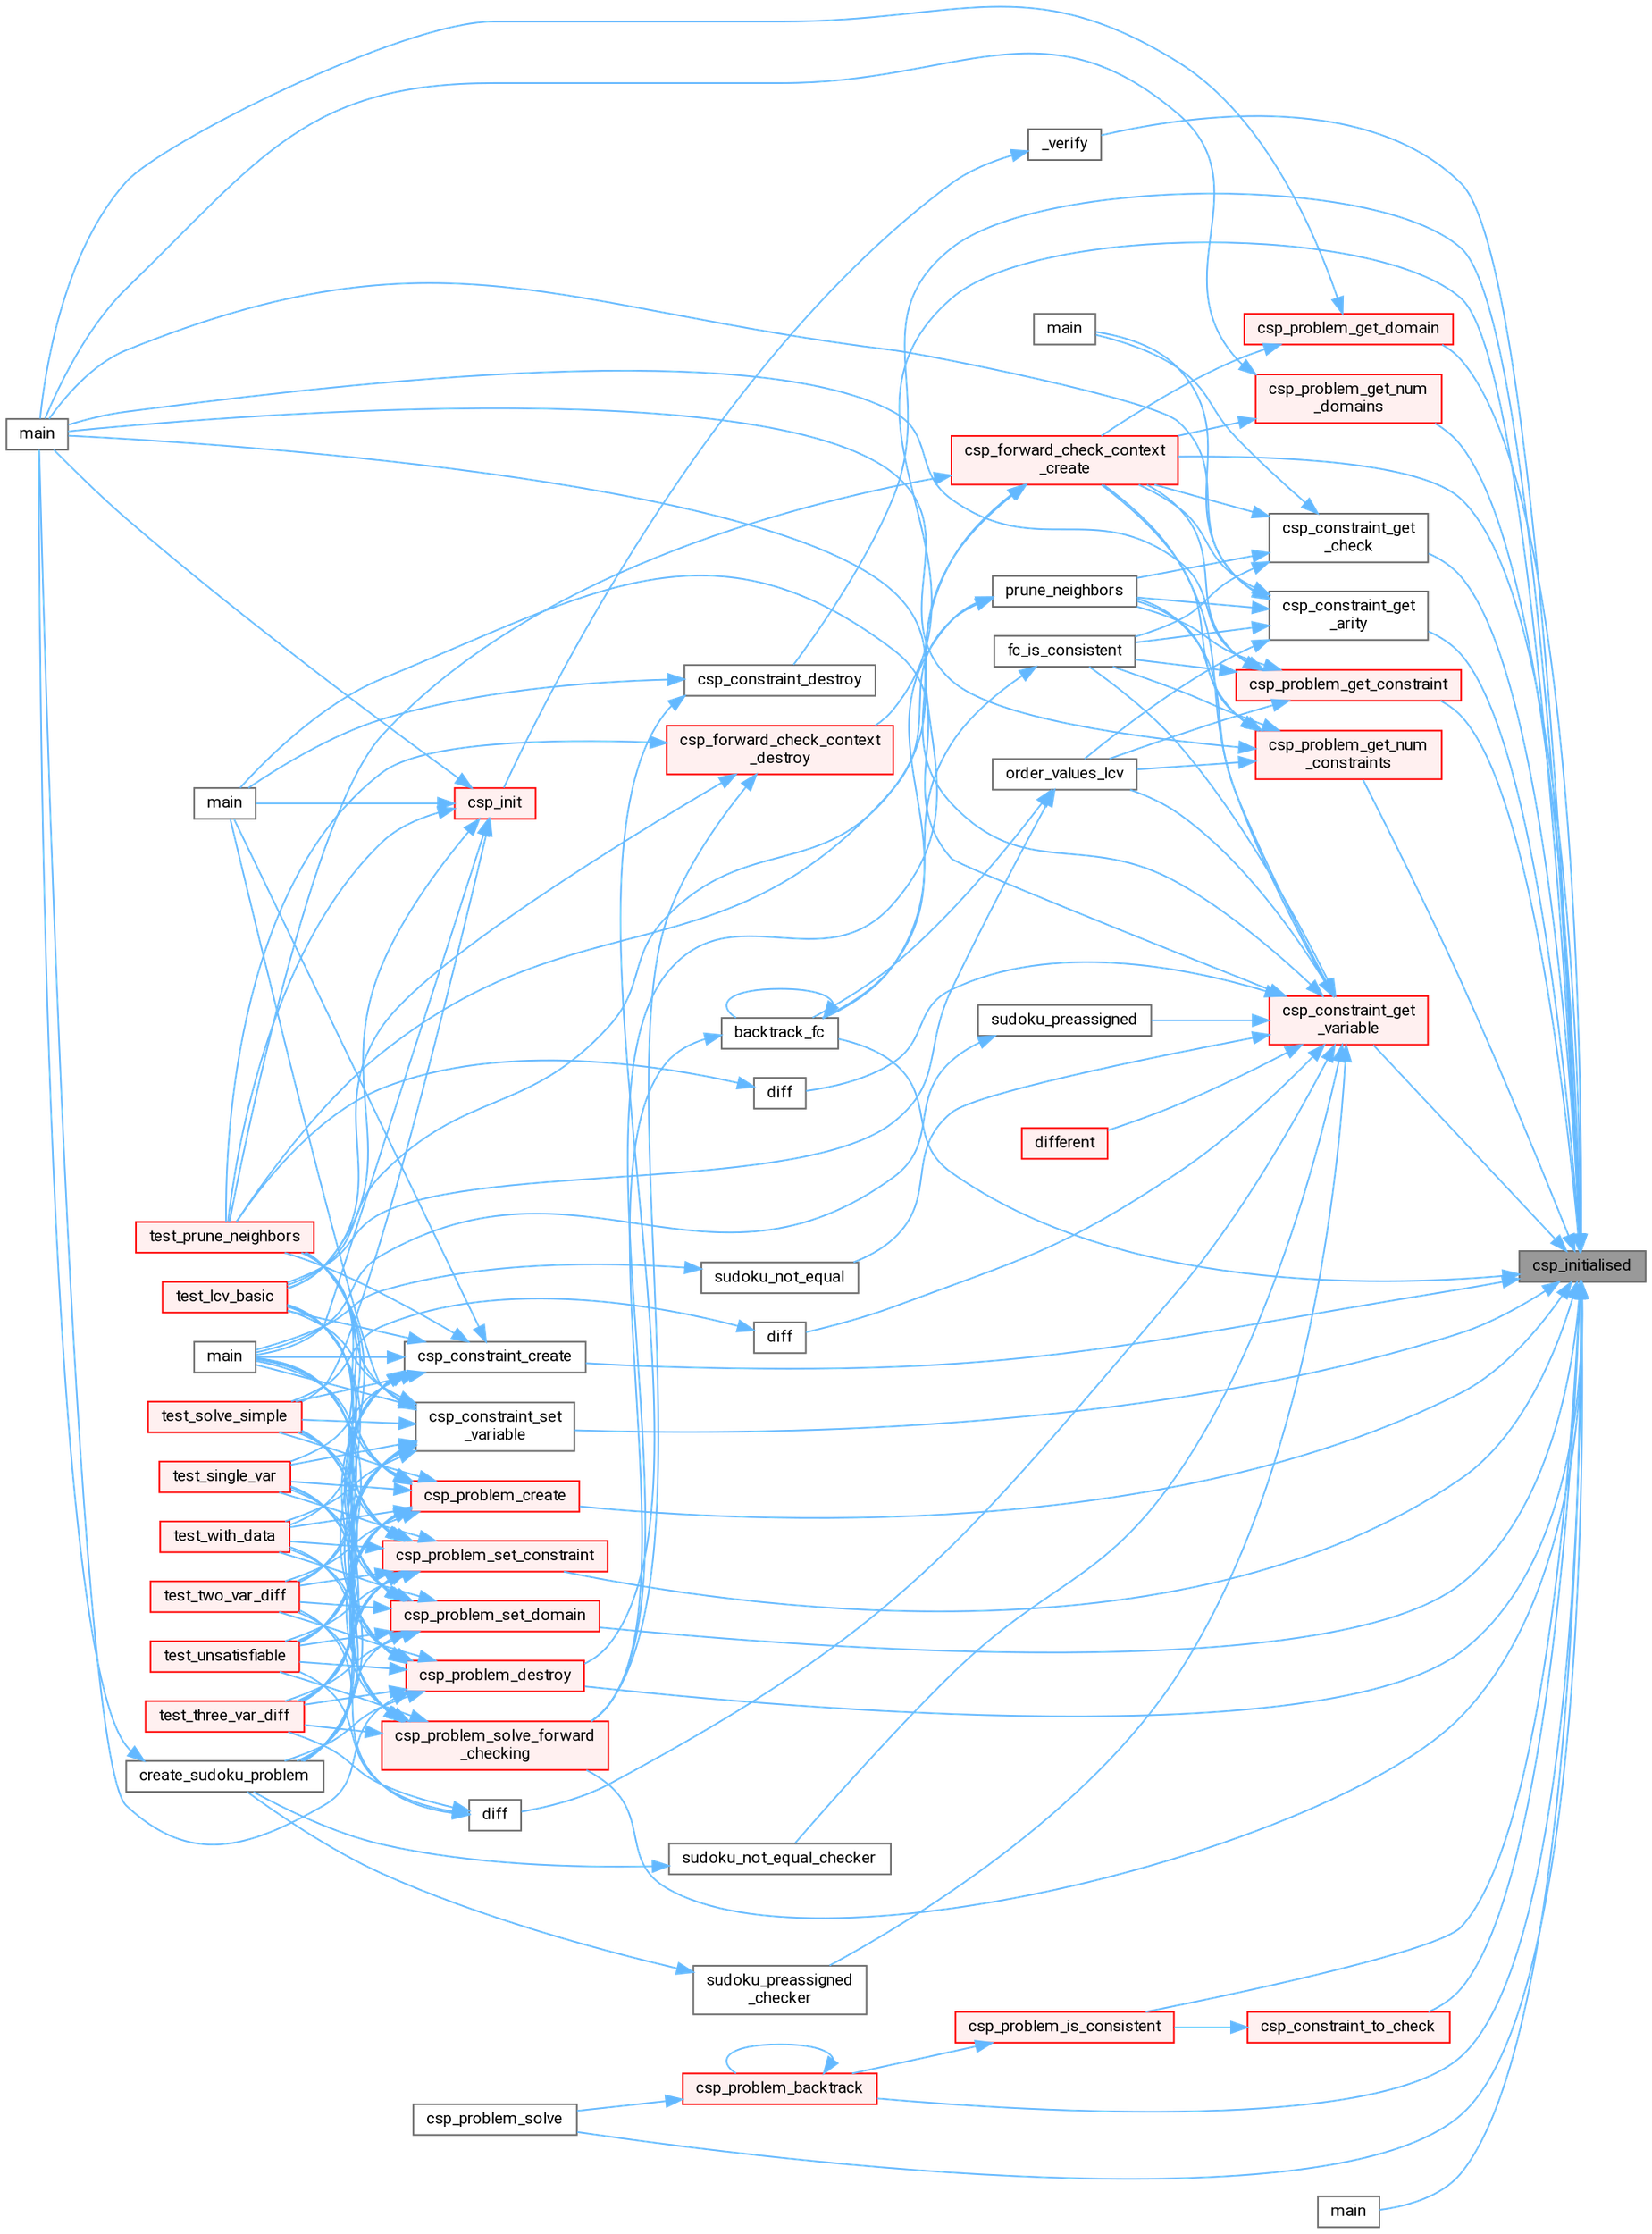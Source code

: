 digraph "csp_initialised"
{
 // LATEX_PDF_SIZE
  bgcolor="transparent";
  edge [fontname=Roboto,fontsize=10,labelfontname=Roboto,labelfontsize=10];
  node [fontname=Roboto,fontsize=10,shape=box,height=0.2,width=0.4];
  rankdir="RL";
  Node1 [id="Node000001",label="csp_initialised",height=0.2,width=0.4,color="gray40", fillcolor="grey60", style="filled", fontcolor="black",tooltip="Checks if the CSP library is initialized."];
  Node1 -> Node2 [id="edge1_Node000001_Node000002",dir="back",color="steelblue1",style="solid",tooltip=" "];
  Node2 [id="Node000002",label="_verify",height=0.2,width=0.4,color="grey40", fillcolor="white", style="filled",URL="$csp_8c.html#afdbe5d4548be89653cd14254ecfc3efc",tooltip=" "];
  Node2 -> Node3 [id="edge2_Node000002_Node000003",dir="back",color="steelblue1",style="solid",tooltip=" "];
  Node3 [id="Node000003",label="csp_init",height=0.2,width=0.4,color="red", fillcolor="#FFF0F0", style="filled",URL="$csp_8c.html#a9ae781811992703aec18cf10d7685c80",tooltip="Initializes the CSP library."];
  Node3 -> Node4 [id="edge3_Node000003_Node000004",dir="back",color="steelblue1",style="solid",tooltip=" "];
  Node4 [id="Node000004",label="main",height=0.2,width=0.4,color="grey40", fillcolor="white", style="filled",URL="$test-create-sudoku-problem_8c.html#ae66f6b31b5ad750f1fe042a706a4e3d4",tooltip=" "];
  Node3 -> Node5 [id="edge4_Node000003_Node000005",dir="back",color="steelblue1",style="solid",tooltip=" "];
  Node5 [id="Node000005",label="main",height=0.2,width=0.4,color="grey40", fillcolor="white", style="filled",URL="$solve-sudoku_8c.html#a0ddf1224851353fc92bfbff6f499fa97",tooltip=" "];
  Node3 -> Node6 [id="edge5_Node000003_Node000006",dir="back",color="steelblue1",style="solid",tooltip=" "];
  Node6 [id="Node000006",label="main",height=0.2,width=0.4,color="grey40", fillcolor="white", style="filled",URL="$test-constraint-accessors_8c.html#a840291bc02cba5474a4cb46a9b9566fe",tooltip=" "];
  Node3 -> Node9 [id="edge6_Node000003_Node000009",dir="back",color="steelblue1",style="solid",tooltip=" "];
  Node9 [id="Node000009",label="test_lcv_basic",height=0.2,width=0.4,color="red", fillcolor="#FFF0F0", style="filled",URL="$test-order-values-lcv_8c.html#a2e8b8362481e9c5d3c195e4bb6c66f85",tooltip=" "];
  Node3 -> Node11 [id="edge7_Node000003_Node000011",dir="back",color="steelblue1",style="solid",tooltip=" "];
  Node11 [id="Node000011",label="test_prune_neighbors",height=0.2,width=0.4,color="red", fillcolor="#FFF0F0", style="filled",URL="$test-prune-neighbors_8c.html#adfd3efeb770bf4bc80c71cdab729c81d",tooltip=" "];
  Node3 -> Node13 [id="edge8_Node000003_Node000013",dir="back",color="steelblue1",style="solid",tooltip=" "];
  Node13 [id="Node000013",label="test_solve_simple",height=0.2,width=0.4,color="red", fillcolor="#FFF0F0", style="filled",URL="$test-solve-forward-checking_8c.html#ad2ec5370481a424ba0df59de2b8ede5b",tooltip=" "];
  Node1 -> Node15 [id="edge9_Node000001_Node000015",dir="back",color="steelblue1",style="solid",tooltip=" "];
  Node15 [id="Node000015",label="backtrack_fc",height=0.2,width=0.4,color="grey40", fillcolor="white", style="filled",URL="$forward-checking_8c.html#a1f0b1f4d23987c6c2209df2c7e2570ce",tooltip=" "];
  Node15 -> Node15 [id="edge10_Node000015_Node000015",dir="back",color="steelblue1",style="solid",tooltip=" "];
  Node15 -> Node16 [id="edge11_Node000015_Node000016",dir="back",color="steelblue1",style="solid",tooltip=" "];
  Node16 [id="Node000016",label="csp_problem_solve_forward\l_checking",height=0.2,width=0.4,color="red", fillcolor="#FFF0F0", style="filled",URL="$forward-checking_8c.html#aab2b763fd1833131dc1b7f43b2c7942a",tooltip="Solves a CSP problem using the forward checking algorithm with heuristics."];
  Node16 -> Node5 [id="edge12_Node000016_Node000005",dir="back",color="steelblue1",style="solid",tooltip=" "];
  Node16 -> Node18 [id="edge13_Node000016_Node000018",dir="back",color="steelblue1",style="solid",tooltip=" "];
  Node18 [id="Node000018",label="test_single_var",height=0.2,width=0.4,color="red", fillcolor="#FFF0F0", style="filled",URL="$test-forward-checking_8c.html#ad73208eb4ba9df875d1fdf3c0b43a6e7",tooltip=" "];
  Node16 -> Node13 [id="edge14_Node000016_Node000013",dir="back",color="steelblue1",style="solid",tooltip=" "];
  Node16 -> Node20 [id="edge15_Node000016_Node000020",dir="back",color="steelblue1",style="solid",tooltip=" "];
  Node20 [id="Node000020",label="test_three_var_diff",height=0.2,width=0.4,color="red", fillcolor="#FFF0F0", style="filled",URL="$test-forward-checking_8c.html#aebadbf73aad5c0730e4272306f6a5388",tooltip=" "];
  Node16 -> Node21 [id="edge16_Node000016_Node000021",dir="back",color="steelblue1",style="solid",tooltip=" "];
  Node21 [id="Node000021",label="test_two_var_diff",height=0.2,width=0.4,color="red", fillcolor="#FFF0F0", style="filled",URL="$test-forward-checking_8c.html#ab497f67117be78c07a415960ba822485",tooltip=" "];
  Node16 -> Node22 [id="edge17_Node000016_Node000022",dir="back",color="steelblue1",style="solid",tooltip=" "];
  Node22 [id="Node000022",label="test_unsatisfiable",height=0.2,width=0.4,color="red", fillcolor="#FFF0F0", style="filled",URL="$test-forward-checking_8c.html#a769d87bae594656fbf9732ac5173f5b1",tooltip=" "];
  Node16 -> Node23 [id="edge18_Node000016_Node000023",dir="back",color="steelblue1",style="solid",tooltip=" "];
  Node23 [id="Node000023",label="test_with_data",height=0.2,width=0.4,color="red", fillcolor="#FFF0F0", style="filled",URL="$test-forward-checking_8c.html#a8d8bb23667ef5a832ac998a3204d6838",tooltip=" "];
  Node1 -> Node24 [id="edge19_Node000001_Node000024",dir="back",color="steelblue1",style="solid",tooltip=" "];
  Node24 [id="Node000024",label="csp_constraint_create",height=0.2,width=0.4,color="grey40", fillcolor="white", style="filled",URL="$csp_8c.html#a7c7ffdd26fbe5e2729b593cc6937cdcf",tooltip="Creates a new constraint with the specified arity and check function."];
  Node24 -> Node25 [id="edge20_Node000024_Node000025",dir="back",color="steelblue1",style="solid",tooltip=" "];
  Node25 [id="Node000025",label="create_sudoku_problem",height=0.2,width=0.4,color="grey40", fillcolor="white", style="filled",URL="$sudoku__utils_8c.html#ade548bfca512830b9aac3569243d254f",tooltip="Creates a CSP problem that models the Sudoku puzzle."];
  Node25 -> Node4 [id="edge21_Node000025_Node000004",dir="back",color="steelblue1",style="solid",tooltip=" "];
  Node24 -> Node5 [id="edge22_Node000024_Node000005",dir="back",color="steelblue1",style="solid",tooltip=" "];
  Node24 -> Node6 [id="edge23_Node000024_Node000006",dir="back",color="steelblue1",style="solid",tooltip=" "];
  Node24 -> Node9 [id="edge24_Node000024_Node000009",dir="back",color="steelblue1",style="solid",tooltip=" "];
  Node24 -> Node11 [id="edge25_Node000024_Node000011",dir="back",color="steelblue1",style="solid",tooltip=" "];
  Node24 -> Node18 [id="edge26_Node000024_Node000018",dir="back",color="steelblue1",style="solid",tooltip=" "];
  Node24 -> Node13 [id="edge27_Node000024_Node000013",dir="back",color="steelblue1",style="solid",tooltip=" "];
  Node24 -> Node20 [id="edge28_Node000024_Node000020",dir="back",color="steelblue1",style="solid",tooltip=" "];
  Node24 -> Node21 [id="edge29_Node000024_Node000021",dir="back",color="steelblue1",style="solid",tooltip=" "];
  Node24 -> Node22 [id="edge30_Node000024_Node000022",dir="back",color="steelblue1",style="solid",tooltip=" "];
  Node24 -> Node23 [id="edge31_Node000024_Node000023",dir="back",color="steelblue1",style="solid",tooltip=" "];
  Node1 -> Node26 [id="edge32_Node000001_Node000026",dir="back",color="steelblue1",style="solid",tooltip=" "];
  Node26 [id="Node000026",label="csp_constraint_destroy",height=0.2,width=0.4,color="grey40", fillcolor="white", style="filled",URL="$csp_8c.html#a8fd5c98995a35845e7e57f9b13666231",tooltip="Destroys a constraint and frees all associated resources."];
  Node26 -> Node27 [id="edge33_Node000026_Node000027",dir="back",color="steelblue1",style="solid",tooltip=" "];
  Node27 [id="Node000027",label="csp_problem_destroy",height=0.2,width=0.4,color="red", fillcolor="#FFF0F0", style="filled",URL="$csp_8c.html#a0f4b67899ee7788002586217b13dde81",tooltip="Destroys a CSP problem instance and frees all associated resources."];
  Node27 -> Node25 [id="edge34_Node000027_Node000025",dir="back",color="steelblue1",style="solid",tooltip=" "];
  Node27 -> Node4 [id="edge35_Node000027_Node000004",dir="back",color="steelblue1",style="solid",tooltip=" "];
  Node27 -> Node5 [id="edge36_Node000027_Node000005",dir="back",color="steelblue1",style="solid",tooltip=" "];
  Node27 -> Node9 [id="edge37_Node000027_Node000009",dir="back",color="steelblue1",style="solid",tooltip=" "];
  Node27 -> Node11 [id="edge38_Node000027_Node000011",dir="back",color="steelblue1",style="solid",tooltip=" "];
  Node27 -> Node18 [id="edge39_Node000027_Node000018",dir="back",color="steelblue1",style="solid",tooltip=" "];
  Node27 -> Node13 [id="edge40_Node000027_Node000013",dir="back",color="steelblue1",style="solid",tooltip=" "];
  Node27 -> Node20 [id="edge41_Node000027_Node000020",dir="back",color="steelblue1",style="solid",tooltip=" "];
  Node27 -> Node21 [id="edge42_Node000027_Node000021",dir="back",color="steelblue1",style="solid",tooltip=" "];
  Node27 -> Node22 [id="edge43_Node000027_Node000022",dir="back",color="steelblue1",style="solid",tooltip=" "];
  Node27 -> Node23 [id="edge44_Node000027_Node000023",dir="back",color="steelblue1",style="solid",tooltip=" "];
  Node26 -> Node6 [id="edge45_Node000026_Node000006",dir="back",color="steelblue1",style="solid",tooltip=" "];
  Node1 -> Node29 [id="edge46_Node000001_Node000029",dir="back",color="steelblue1",style="solid",tooltip=" "];
  Node29 [id="Node000029",label="csp_constraint_get\l_arity",height=0.2,width=0.4,color="grey40", fillcolor="white", style="filled",URL="$csp_8c.html#a0ec9ba5a3f78127657d0ab0f2d3a5bbd",tooltip="Gets the arity of a constraint."];
  Node29 -> Node30 [id="edge47_Node000029_Node000030",dir="back",color="steelblue1",style="solid",tooltip=" "];
  Node30 [id="Node000030",label="csp_forward_check_context\l_create",height=0.2,width=0.4,color="red", fillcolor="#FFF0F0", style="filled",URL="$forward-checking_8c.html#a80a2e22a4514587505e87b68cd29841b",tooltip="Creates and initializes a forward checking context."];
  Node30 -> Node16 [id="edge48_Node000030_Node000016",dir="back",color="steelblue1",style="solid",tooltip=" "];
  Node30 -> Node9 [id="edge49_Node000030_Node000009",dir="back",color="steelblue1",style="solid",tooltip=" "];
  Node30 -> Node11 [id="edge50_Node000030_Node000011",dir="back",color="steelblue1",style="solid",tooltip=" "];
  Node29 -> Node31 [id="edge51_Node000029_Node000031",dir="back",color="steelblue1",style="solid",tooltip=" "];
  Node31 [id="Node000031",label="fc_is_consistent",height=0.2,width=0.4,color="grey40", fillcolor="white", style="filled",URL="$forward-checking_8c.html#a400289d0fceaceb244ed1e32f4860880",tooltip="Checks consistency of the current assignment under forward checking."];
  Node31 -> Node15 [id="edge52_Node000031_Node000015",dir="back",color="steelblue1",style="solid",tooltip=" "];
  Node29 -> Node4 [id="edge53_Node000029_Node000004",dir="back",color="steelblue1",style="solid",tooltip=" "];
  Node29 -> Node32 [id="edge54_Node000029_Node000032",dir="back",color="steelblue1",style="solid",tooltip=" "];
  Node32 [id="Node000032",label="main",height=0.2,width=0.4,color="grey40", fillcolor="white", style="filled",URL="$test-constraint_8c.html#a840291bc02cba5474a4cb46a9b9566fe",tooltip=" "];
  Node29 -> Node33 [id="edge55_Node000029_Node000033",dir="back",color="steelblue1",style="solid",tooltip=" "];
  Node33 [id="Node000033",label="order_values_lcv",height=0.2,width=0.4,color="grey40", fillcolor="white", style="filled",URL="$heuristics_8c.html#a9c3a8a6b03e49553f45c6144f97e1fb4",tooltip="Implements the Least Constraining Value (LCV) heuristic for value ordering."];
  Node33 -> Node15 [id="edge56_Node000033_Node000015",dir="back",color="steelblue1",style="solid",tooltip=" "];
  Node33 -> Node9 [id="edge57_Node000033_Node000009",dir="back",color="steelblue1",style="solid",tooltip=" "];
  Node29 -> Node34 [id="edge58_Node000029_Node000034",dir="back",color="steelblue1",style="solid",tooltip=" "];
  Node34 [id="Node000034",label="prune_neighbors",height=0.2,width=0.4,color="grey40", fillcolor="white", style="filled",URL="$heuristics_8c.html#a2840f304ec278feae32d3d11915a7a78",tooltip="Prunes inconsistent values from neighboring variables during forward checking."];
  Node34 -> Node15 [id="edge59_Node000034_Node000015",dir="back",color="steelblue1",style="solid",tooltip=" "];
  Node34 -> Node11 [id="edge60_Node000034_Node000011",dir="back",color="steelblue1",style="solid",tooltip=" "];
  Node1 -> Node35 [id="edge61_Node000001_Node000035",dir="back",color="steelblue1",style="solid",tooltip=" "];
  Node35 [id="Node000035",label="csp_constraint_get\l_check",height=0.2,width=0.4,color="grey40", fillcolor="white", style="filled",URL="$csp_8c.html#ac9b8e8925b0302c3cdd35b0186a1acd8",tooltip="Gets the check function associated with a constraint."];
  Node35 -> Node30 [id="edge62_Node000035_Node000030",dir="back",color="steelblue1",style="solid",tooltip=" "];
  Node35 -> Node31 [id="edge63_Node000035_Node000031",dir="back",color="steelblue1",style="solid",tooltip=" "];
  Node35 -> Node32 [id="edge64_Node000035_Node000032",dir="back",color="steelblue1",style="solid",tooltip=" "];
  Node35 -> Node34 [id="edge65_Node000035_Node000034",dir="back",color="steelblue1",style="solid",tooltip=" "];
  Node1 -> Node36 [id="edge66_Node000001_Node000036",dir="back",color="steelblue1",style="solid",tooltip=" "];
  Node36 [id="Node000036",label="csp_constraint_get\l_variable",height=0.2,width=0.4,color="red", fillcolor="#FFF0F0", style="filled",URL="$csp_8c.html#a4cfb5884d7fe282dbecebefb53bb9cdd",tooltip="Gets the variable ID associated with a specific position in the constraint."];
  Node36 -> Node30 [id="edge67_Node000036_Node000030",dir="back",color="steelblue1",style="solid",tooltip=" "];
  Node36 -> Node37 [id="edge68_Node000036_Node000037",dir="back",color="steelblue1",style="solid",tooltip=" "];
  Node37 [id="Node000037",label="diff",height=0.2,width=0.4,color="grey40", fillcolor="white", style="filled",URL="$test-forward-checking_8c.html#a250d496ab2050def23b015480d7a5568",tooltip=" "];
  Node37 -> Node20 [id="edge69_Node000037_Node000020",dir="back",color="steelblue1",style="solid",tooltip=" "];
  Node37 -> Node21 [id="edge70_Node000037_Node000021",dir="back",color="steelblue1",style="solid",tooltip=" "];
  Node37 -> Node22 [id="edge71_Node000037_Node000022",dir="back",color="steelblue1",style="solid",tooltip=" "];
  Node36 -> Node38 [id="edge72_Node000036_Node000038",dir="back",color="steelblue1",style="solid",tooltip=" "];
  Node38 [id="Node000038",label="diff",height=0.2,width=0.4,color="grey40", fillcolor="white", style="filled",URL="$test-prune-neighbors_8c.html#abd0847773c06a7d842cf8e52cad2f59e",tooltip=" "];
  Node38 -> Node11 [id="edge73_Node000038_Node000011",dir="back",color="steelblue1",style="solid",tooltip=" "];
  Node36 -> Node39 [id="edge74_Node000036_Node000039",dir="back",color="steelblue1",style="solid",tooltip=" "];
  Node39 [id="Node000039",label="diff",height=0.2,width=0.4,color="grey40", fillcolor="white", style="filled",URL="$test-solve-forward-checking_8c.html#abd0847773c06a7d842cf8e52cad2f59e",tooltip=" "];
  Node39 -> Node13 [id="edge75_Node000039_Node000013",dir="back",color="steelblue1",style="solid",tooltip=" "];
  Node36 -> Node40 [id="edge76_Node000036_Node000040",dir="back",color="steelblue1",style="solid",tooltip=" "];
  Node40 [id="Node000040",label="different",height=0.2,width=0.4,color="red", fillcolor="#FFF0F0", style="filled",URL="$test-problem-is-consistent_8c.html#ab480e0c778943bce321ba5bb775a1a79",tooltip=" "];
  Node36 -> Node31 [id="edge77_Node000036_Node000031",dir="back",color="steelblue1",style="solid",tooltip=" "];
  Node36 -> Node4 [id="edge78_Node000036_Node000004",dir="back",color="steelblue1",style="solid",tooltip=" "];
  Node36 -> Node6 [id="edge79_Node000036_Node000006",dir="back",color="steelblue1",style="solid",tooltip=" "];
  Node36 -> Node33 [id="edge80_Node000036_Node000033",dir="back",color="steelblue1",style="solid",tooltip=" "];
  Node36 -> Node34 [id="edge81_Node000036_Node000034",dir="back",color="steelblue1",style="solid",tooltip=" "];
  Node36 -> Node41 [id="edge82_Node000036_Node000041",dir="back",color="steelblue1",style="solid",tooltip=" "];
  Node41 [id="Node000041",label="sudoku_not_equal",height=0.2,width=0.4,color="grey40", fillcolor="white", style="filled",URL="$solve-sudoku_8c.html#afb4bcd67882bd5f0bab530abc8ac1b41",tooltip="Checker for binary all-different constraint."];
  Node41 -> Node5 [id="edge83_Node000041_Node000005",dir="back",color="steelblue1",style="solid",tooltip=" "];
  Node36 -> Node42 [id="edge84_Node000036_Node000042",dir="back",color="steelblue1",style="solid",tooltip=" "];
  Node42 [id="Node000042",label="sudoku_not_equal_checker",height=0.2,width=0.4,color="grey40", fillcolor="white", style="filled",URL="$sudoku__utils_8c.html#a10505509f8f62f6ab218963ba678a7c7",tooltip=" "];
  Node42 -> Node25 [id="edge85_Node000042_Node000025",dir="back",color="steelblue1",style="solid",tooltip=" "];
  Node36 -> Node43 [id="edge86_Node000036_Node000043",dir="back",color="steelblue1",style="solid",tooltip=" "];
  Node43 [id="Node000043",label="sudoku_preassigned",height=0.2,width=0.4,color="grey40", fillcolor="white", style="filled",URL="$solve-sudoku_8c.html#a57be35bb847709b5413ff936f9ce1f5c",tooltip="Checker to enforce a cell's pre-assigned value."];
  Node43 -> Node5 [id="edge87_Node000043_Node000005",dir="back",color="steelblue1",style="solid",tooltip=" "];
  Node36 -> Node44 [id="edge88_Node000036_Node000044",dir="back",color="steelblue1",style="solid",tooltip=" "];
  Node44 [id="Node000044",label="sudoku_preassigned\l_checker",height=0.2,width=0.4,color="grey40", fillcolor="white", style="filled",URL="$sudoku__utils_8c.html#aaeca61f4b50e068c553d17aca39d8653",tooltip=" "];
  Node44 -> Node25 [id="edge89_Node000044_Node000025",dir="back",color="steelblue1",style="solid",tooltip=" "];
  Node1 -> Node47 [id="edge90_Node000001_Node000047",dir="back",color="steelblue1",style="solid",tooltip=" "];
  Node47 [id="Node000047",label="csp_constraint_set\l_variable",height=0.2,width=0.4,color="grey40", fillcolor="white", style="filled",URL="$csp_8c.html#a6929282e729d2c786b6be546b1c3e312",tooltip="Sets which CSP variable is related to a specific position in the constraint."];
  Node47 -> Node25 [id="edge91_Node000047_Node000025",dir="back",color="steelblue1",style="solid",tooltip=" "];
  Node47 -> Node5 [id="edge92_Node000047_Node000005",dir="back",color="steelblue1",style="solid",tooltip=" "];
  Node47 -> Node6 [id="edge93_Node000047_Node000006",dir="back",color="steelblue1",style="solid",tooltip=" "];
  Node47 -> Node9 [id="edge94_Node000047_Node000009",dir="back",color="steelblue1",style="solid",tooltip=" "];
  Node47 -> Node11 [id="edge95_Node000047_Node000011",dir="back",color="steelblue1",style="solid",tooltip=" "];
  Node47 -> Node18 [id="edge96_Node000047_Node000018",dir="back",color="steelblue1",style="solid",tooltip=" "];
  Node47 -> Node13 [id="edge97_Node000047_Node000013",dir="back",color="steelblue1",style="solid",tooltip=" "];
  Node47 -> Node20 [id="edge98_Node000047_Node000020",dir="back",color="steelblue1",style="solid",tooltip=" "];
  Node47 -> Node21 [id="edge99_Node000047_Node000021",dir="back",color="steelblue1",style="solid",tooltip=" "];
  Node47 -> Node22 [id="edge100_Node000047_Node000022",dir="back",color="steelblue1",style="solid",tooltip=" "];
  Node47 -> Node23 [id="edge101_Node000047_Node000023",dir="back",color="steelblue1",style="solid",tooltip=" "];
  Node1 -> Node48 [id="edge102_Node000001_Node000048",dir="back",color="steelblue1",style="solid",tooltip=" "];
  Node48 [id="Node000048",label="csp_constraint_to_check",height=0.2,width=0.4,color="red", fillcolor="#FFF0F0", style="filled",URL="$csp_8c.html#a8e96fe29fce42103f0e6dc9cc5baa167",tooltip="Determines if a constraint can be checked at the current stage of problem solving."];
  Node48 -> Node49 [id="edge103_Node000048_Node000049",dir="back",color="steelblue1",style="solid",tooltip=" "];
  Node49 [id="Node000049",label="csp_problem_is_consistent",height=0.2,width=0.4,color="red", fillcolor="#FFF0F0", style="filled",URL="$csp_8c.html#aa99de6b1a87c93273c7e4df221ad4318",tooltip="Checks if the current partial assignment is consistent with all constraints."];
  Node49 -> Node50 [id="edge104_Node000049_Node000050",dir="back",color="steelblue1",style="solid",tooltip=" "];
  Node50 [id="Node000050",label="csp_problem_backtrack",height=0.2,width=0.4,color="red", fillcolor="#FFF0F0", style="filled",URL="$csp_8c.html#a44764bc53c05b60468d28bdbfbbf5353",tooltip="Recursively solves the CSP problem using backtracking from a given variable."];
  Node50 -> Node50 [id="edge105_Node000050_Node000050",dir="back",color="steelblue1",style="solid",tooltip=" "];
  Node50 -> Node51 [id="edge106_Node000050_Node000051",dir="back",color="steelblue1",style="solid",tooltip=" "];
  Node51 [id="Node000051",label="csp_problem_solve",height=0.2,width=0.4,color="grey40", fillcolor="white", style="filled",URL="$csp_8c.html#a076f64d67e946b4c7fc886ddb2e5b5bd",tooltip="Solves a CSP problem using the basic backtracking algorithm."];
  Node1 -> Node30 [id="edge107_Node000001_Node000030",dir="back",color="steelblue1",style="solid",tooltip=" "];
  Node1 -> Node53 [id="edge108_Node000001_Node000053",dir="back",color="steelblue1",style="solid",tooltip=" "];
  Node53 [id="Node000053",label="csp_forward_check_context\l_destroy",height=0.2,width=0.4,color="red", fillcolor="#FFF0F0", style="filled",URL="$forward-checking_8c.html#a0787ac68808df63955a93e55aa5235e2",tooltip="Destroys a forward checking context and frees all associated memory."];
  Node53 -> Node16 [id="edge109_Node000053_Node000016",dir="back",color="steelblue1",style="solid",tooltip=" "];
  Node53 -> Node9 [id="edge110_Node000053_Node000009",dir="back",color="steelblue1",style="solid",tooltip=" "];
  Node53 -> Node11 [id="edge111_Node000053_Node000011",dir="back",color="steelblue1",style="solid",tooltip=" "];
  Node1 -> Node50 [id="edge112_Node000001_Node000050",dir="back",color="steelblue1",style="solid",tooltip=" "];
  Node1 -> Node54 [id="edge113_Node000001_Node000054",dir="back",color="steelblue1",style="solid",tooltip=" "];
  Node54 [id="Node000054",label="csp_problem_create",height=0.2,width=0.4,color="red", fillcolor="#FFF0F0", style="filled",URL="$csp_8c.html#a536e0507b779b2300d004ef8347d4d8b",tooltip="Creates a new CSP problem instance with the specified parameters."];
  Node54 -> Node25 [id="edge114_Node000054_Node000025",dir="back",color="steelblue1",style="solid",tooltip=" "];
  Node54 -> Node5 [id="edge115_Node000054_Node000005",dir="back",color="steelblue1",style="solid",tooltip=" "];
  Node54 -> Node9 [id="edge116_Node000054_Node000009",dir="back",color="steelblue1",style="solid",tooltip=" "];
  Node54 -> Node11 [id="edge117_Node000054_Node000011",dir="back",color="steelblue1",style="solid",tooltip=" "];
  Node54 -> Node18 [id="edge118_Node000054_Node000018",dir="back",color="steelblue1",style="solid",tooltip=" "];
  Node54 -> Node13 [id="edge119_Node000054_Node000013",dir="back",color="steelblue1",style="solid",tooltip=" "];
  Node54 -> Node20 [id="edge120_Node000054_Node000020",dir="back",color="steelblue1",style="solid",tooltip=" "];
  Node54 -> Node21 [id="edge121_Node000054_Node000021",dir="back",color="steelblue1",style="solid",tooltip=" "];
  Node54 -> Node22 [id="edge122_Node000054_Node000022",dir="back",color="steelblue1",style="solid",tooltip=" "];
  Node54 -> Node23 [id="edge123_Node000054_Node000023",dir="back",color="steelblue1",style="solid",tooltip=" "];
  Node1 -> Node27 [id="edge124_Node000001_Node000027",dir="back",color="steelblue1",style="solid",tooltip=" "];
  Node1 -> Node55 [id="edge125_Node000001_Node000055",dir="back",color="steelblue1",style="solid",tooltip=" "];
  Node55 [id="Node000055",label="csp_problem_get_constraint",height=0.2,width=0.4,color="red", fillcolor="#FFF0F0", style="filled",URL="$csp_8c.html#aba7697a379d5f761429bb911e2bc2bbc",tooltip="Gets the constraint at the specified position in the CSP problem."];
  Node55 -> Node30 [id="edge126_Node000055_Node000030",dir="back",color="steelblue1",style="solid",tooltip=" "];
  Node55 -> Node31 [id="edge127_Node000055_Node000031",dir="back",color="steelblue1",style="solid",tooltip=" "];
  Node55 -> Node4 [id="edge128_Node000055_Node000004",dir="back",color="steelblue1",style="solid",tooltip=" "];
  Node55 -> Node33 [id="edge129_Node000055_Node000033",dir="back",color="steelblue1",style="solid",tooltip=" "];
  Node55 -> Node34 [id="edge130_Node000055_Node000034",dir="back",color="steelblue1",style="solid",tooltip=" "];
  Node1 -> Node56 [id="edge131_Node000001_Node000056",dir="back",color="steelblue1",style="solid",tooltip=" "];
  Node56 [id="Node000056",label="csp_problem_get_domain",height=0.2,width=0.4,color="red", fillcolor="#FFF0F0", style="filled",URL="$csp_8c.html#a86b3f53f47b41dcdd6109aaa9103d5fa",tooltip="Gets the domain size for a variable in the CSP problem."];
  Node56 -> Node30 [id="edge132_Node000056_Node000030",dir="back",color="steelblue1",style="solid",tooltip=" "];
  Node56 -> Node4 [id="edge133_Node000056_Node000004",dir="back",color="steelblue1",style="solid",tooltip=" "];
  Node1 -> Node58 [id="edge134_Node000001_Node000058",dir="back",color="steelblue1",style="solid",tooltip=" "];
  Node58 [id="Node000058",label="csp_problem_get_num\l_constraints",height=0.2,width=0.4,color="red", fillcolor="#FFF0F0", style="filled",URL="$csp_8c.html#a1dc56cea8c87ec1ef2e4489536cd1f0e",tooltip="Gets the number of constraints in the CSP problem."];
  Node58 -> Node30 [id="edge135_Node000058_Node000030",dir="back",color="steelblue1",style="solid",tooltip=" "];
  Node58 -> Node31 [id="edge136_Node000058_Node000031",dir="back",color="steelblue1",style="solid",tooltip=" "];
  Node58 -> Node4 [id="edge137_Node000058_Node000004",dir="back",color="steelblue1",style="solid",tooltip=" "];
  Node58 -> Node33 [id="edge138_Node000058_Node000033",dir="back",color="steelblue1",style="solid",tooltip=" "];
  Node58 -> Node34 [id="edge139_Node000058_Node000034",dir="back",color="steelblue1",style="solid",tooltip=" "];
  Node1 -> Node59 [id="edge140_Node000001_Node000059",dir="back",color="steelblue1",style="solid",tooltip=" "];
  Node59 [id="Node000059",label="csp_problem_get_num\l_domains",height=0.2,width=0.4,color="red", fillcolor="#FFF0F0", style="filled",URL="$csp_8c.html#abf80aeaad4438b9cbaefaa941e4f2315",tooltip="Gets the number of variables (domains) in the CSP problem."];
  Node59 -> Node30 [id="edge141_Node000059_Node000030",dir="back",color="steelblue1",style="solid",tooltip=" "];
  Node59 -> Node4 [id="edge142_Node000059_Node000004",dir="back",color="steelblue1",style="solid",tooltip=" "];
  Node1 -> Node49 [id="edge143_Node000001_Node000049",dir="back",color="steelblue1",style="solid",tooltip=" "];
  Node1 -> Node60 [id="edge144_Node000001_Node000060",dir="back",color="steelblue1",style="solid",tooltip=" "];
  Node60 [id="Node000060",label="csp_problem_set_constraint",height=0.2,width=0.4,color="red", fillcolor="#FFF0F0", style="filled",URL="$csp_8c.html#ade8bd97367581ba9f1d4c8675fa11636",tooltip="Sets a constraint at the specified position in the CSP problem."];
  Node60 -> Node25 [id="edge145_Node000060_Node000025",dir="back",color="steelblue1",style="solid",tooltip=" "];
  Node60 -> Node5 [id="edge146_Node000060_Node000005",dir="back",color="steelblue1",style="solid",tooltip=" "];
  Node60 -> Node9 [id="edge147_Node000060_Node000009",dir="back",color="steelblue1",style="solid",tooltip=" "];
  Node60 -> Node11 [id="edge148_Node000060_Node000011",dir="back",color="steelblue1",style="solid",tooltip=" "];
  Node60 -> Node18 [id="edge149_Node000060_Node000018",dir="back",color="steelblue1",style="solid",tooltip=" "];
  Node60 -> Node13 [id="edge150_Node000060_Node000013",dir="back",color="steelblue1",style="solid",tooltip=" "];
  Node60 -> Node20 [id="edge151_Node000060_Node000020",dir="back",color="steelblue1",style="solid",tooltip=" "];
  Node60 -> Node21 [id="edge152_Node000060_Node000021",dir="back",color="steelblue1",style="solid",tooltip=" "];
  Node60 -> Node22 [id="edge153_Node000060_Node000022",dir="back",color="steelblue1",style="solid",tooltip=" "];
  Node60 -> Node23 [id="edge154_Node000060_Node000023",dir="back",color="steelblue1",style="solid",tooltip=" "];
  Node1 -> Node61 [id="edge155_Node000001_Node000061",dir="back",color="steelblue1",style="solid",tooltip=" "];
  Node61 [id="Node000061",label="csp_problem_set_domain",height=0.2,width=0.4,color="red", fillcolor="#FFF0F0", style="filled",URL="$csp_8c.html#a0d1cbedfaeb27e353d49f3f9c9f5a30a",tooltip="Sets the domain size for a variable in the CSP problem."];
  Node61 -> Node25 [id="edge156_Node000061_Node000025",dir="back",color="steelblue1",style="solid",tooltip=" "];
  Node61 -> Node5 [id="edge157_Node000061_Node000005",dir="back",color="steelblue1",style="solid",tooltip=" "];
  Node61 -> Node9 [id="edge158_Node000061_Node000009",dir="back",color="steelblue1",style="solid",tooltip=" "];
  Node61 -> Node11 [id="edge159_Node000061_Node000011",dir="back",color="steelblue1",style="solid",tooltip=" "];
  Node61 -> Node18 [id="edge160_Node000061_Node000018",dir="back",color="steelblue1",style="solid",tooltip=" "];
  Node61 -> Node13 [id="edge161_Node000061_Node000013",dir="back",color="steelblue1",style="solid",tooltip=" "];
  Node61 -> Node20 [id="edge162_Node000061_Node000020",dir="back",color="steelblue1",style="solid",tooltip=" "];
  Node61 -> Node21 [id="edge163_Node000061_Node000021",dir="back",color="steelblue1",style="solid",tooltip=" "];
  Node61 -> Node22 [id="edge164_Node000061_Node000022",dir="back",color="steelblue1",style="solid",tooltip=" "];
  Node61 -> Node23 [id="edge165_Node000061_Node000023",dir="back",color="steelblue1",style="solid",tooltip=" "];
  Node1 -> Node51 [id="edge166_Node000001_Node000051",dir="back",color="steelblue1",style="solid",tooltip=" "];
  Node1 -> Node16 [id="edge167_Node000001_Node000016",dir="back",color="steelblue1",style="solid",tooltip=" "];
  Node1 -> Node62 [id="edge168_Node000001_Node000062",dir="back",color="steelblue1",style="solid",tooltip=" "];
  Node62 [id="Node000062",label="main",height=0.2,width=0.4,color="grey40", fillcolor="white", style="filled",URL="$test-init-finish-1_8c.html#a840291bc02cba5474a4cb46a9b9566fe",tooltip=" "];
}

